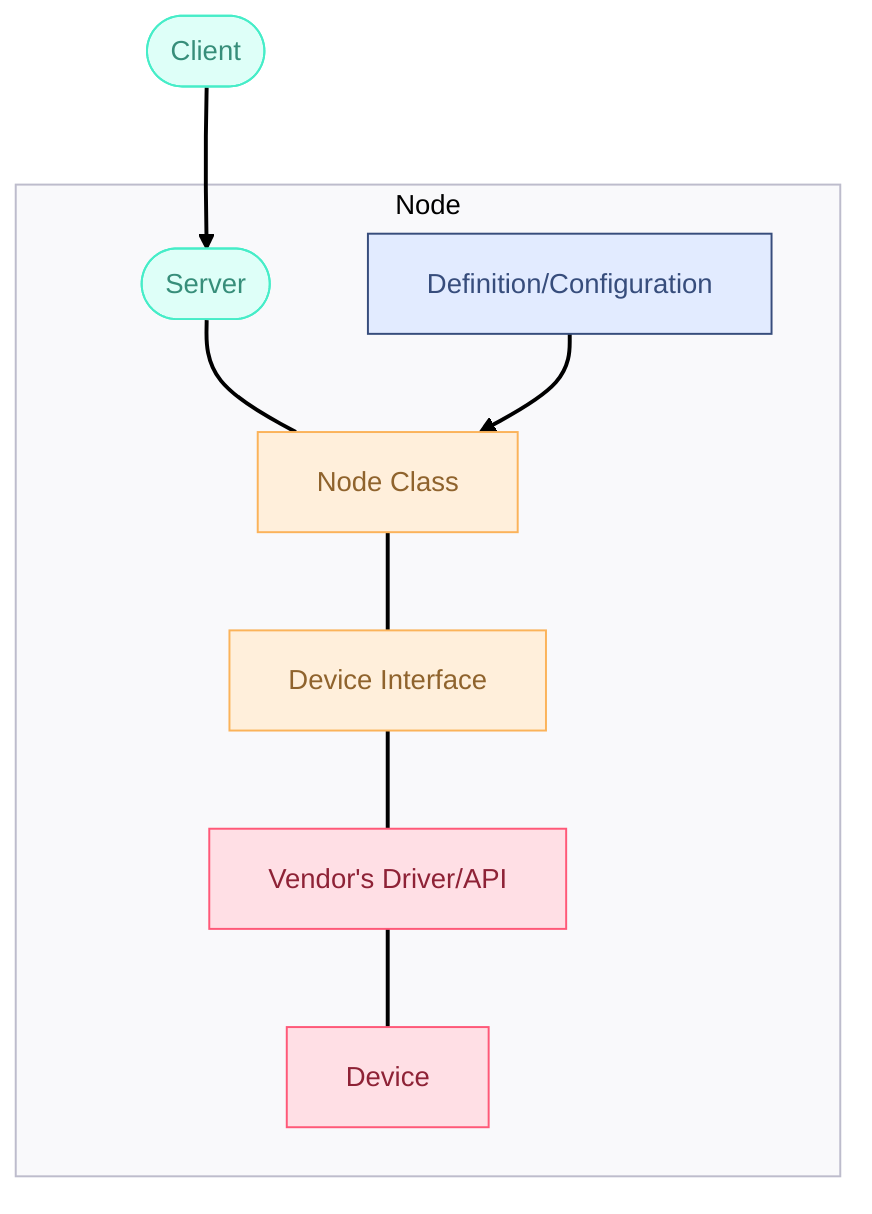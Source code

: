 ---
config:
  theme: redux
  layout: dagre
---
flowchart TD
 subgraph s1["Node"]
        A(["Server"])
        C["Node Class"]
        D["Device Interface"]
        n1@{ label: "Vendor's Driver/API" }
        n2["Definition/Configuration"]
        n5["Device"]
  end
    A --- C
    C --- D
    D --- n1
    n3(["Client"]) --> A
    n2 --> C
    n1 --- n5
    n1@{ shape: rect}
     A:::Aqua
     C:::Peach
     D:::Peach
     n1:::Rose
     n2:::Sky
     n5:::Rose
     n3:::Aqua
    classDef Peach stroke-width:1px, stroke-dasharray:none, stroke:#FBB35A, fill:#FFEFDB, color:#8F632D
    classDef Sky stroke-width:1px, stroke-dasharray:none, stroke:#374D7C, fill:#E2EBFF, color:#374D7C
    classDef Aqua stroke-width:1px, stroke-dasharray:none, stroke:#46EDC8, fill:#DEFFF8, color:#378E7A
    classDef Rose stroke-width:1px, stroke-dasharray:none, stroke:#FF5978, fill:#FFDFE5, color:#8E2236